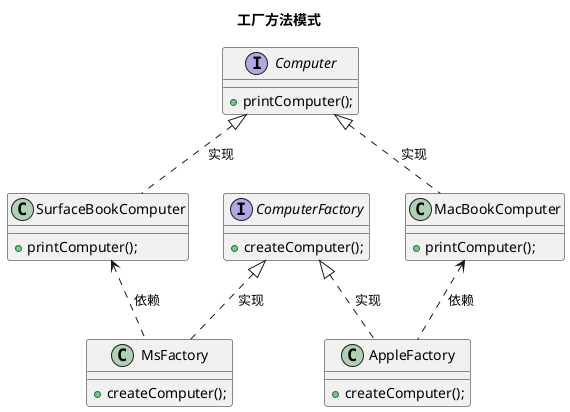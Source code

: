 @startuml
title 工厂方法模式

interface Computer{
+printComputer();
}

class SurfaceBookComputer{
+printComputer();
}

class MacBookComputer{
+printComputer();
}

Computer<|..SurfaceBookComputer:实现
Computer<|..MacBookComputer:实现

interface ComputerFactory{
+createComputer();
}

class MsFactory{
+createComputer();
}

class AppleFactory{
+createComputer();
}

ComputerFactory<|..MsFactory:实现
ComputerFactory<|..AppleFactory:实现

SurfaceBookComputer<..MsFactory:依赖
MacBookComputer<..AppleFactory:依赖

/'对于工厂方法模式而言，是通过扩展来新增具体类的，符合开闭原则，
但是在客户端就必须要感知到具体的工厂类，也就是将判断逻辑由简单
工厂的工厂类挪到客户端。工厂模式横向扩展很方便，假如该工厂又有
新的产品 Macbook Air 要生产，那么只需要创建相应的工厂类和产
品类去实现抽象工厂接口和抽象产品接口即可，而不用去修改原有已经
存在的代码。'/

@enduml